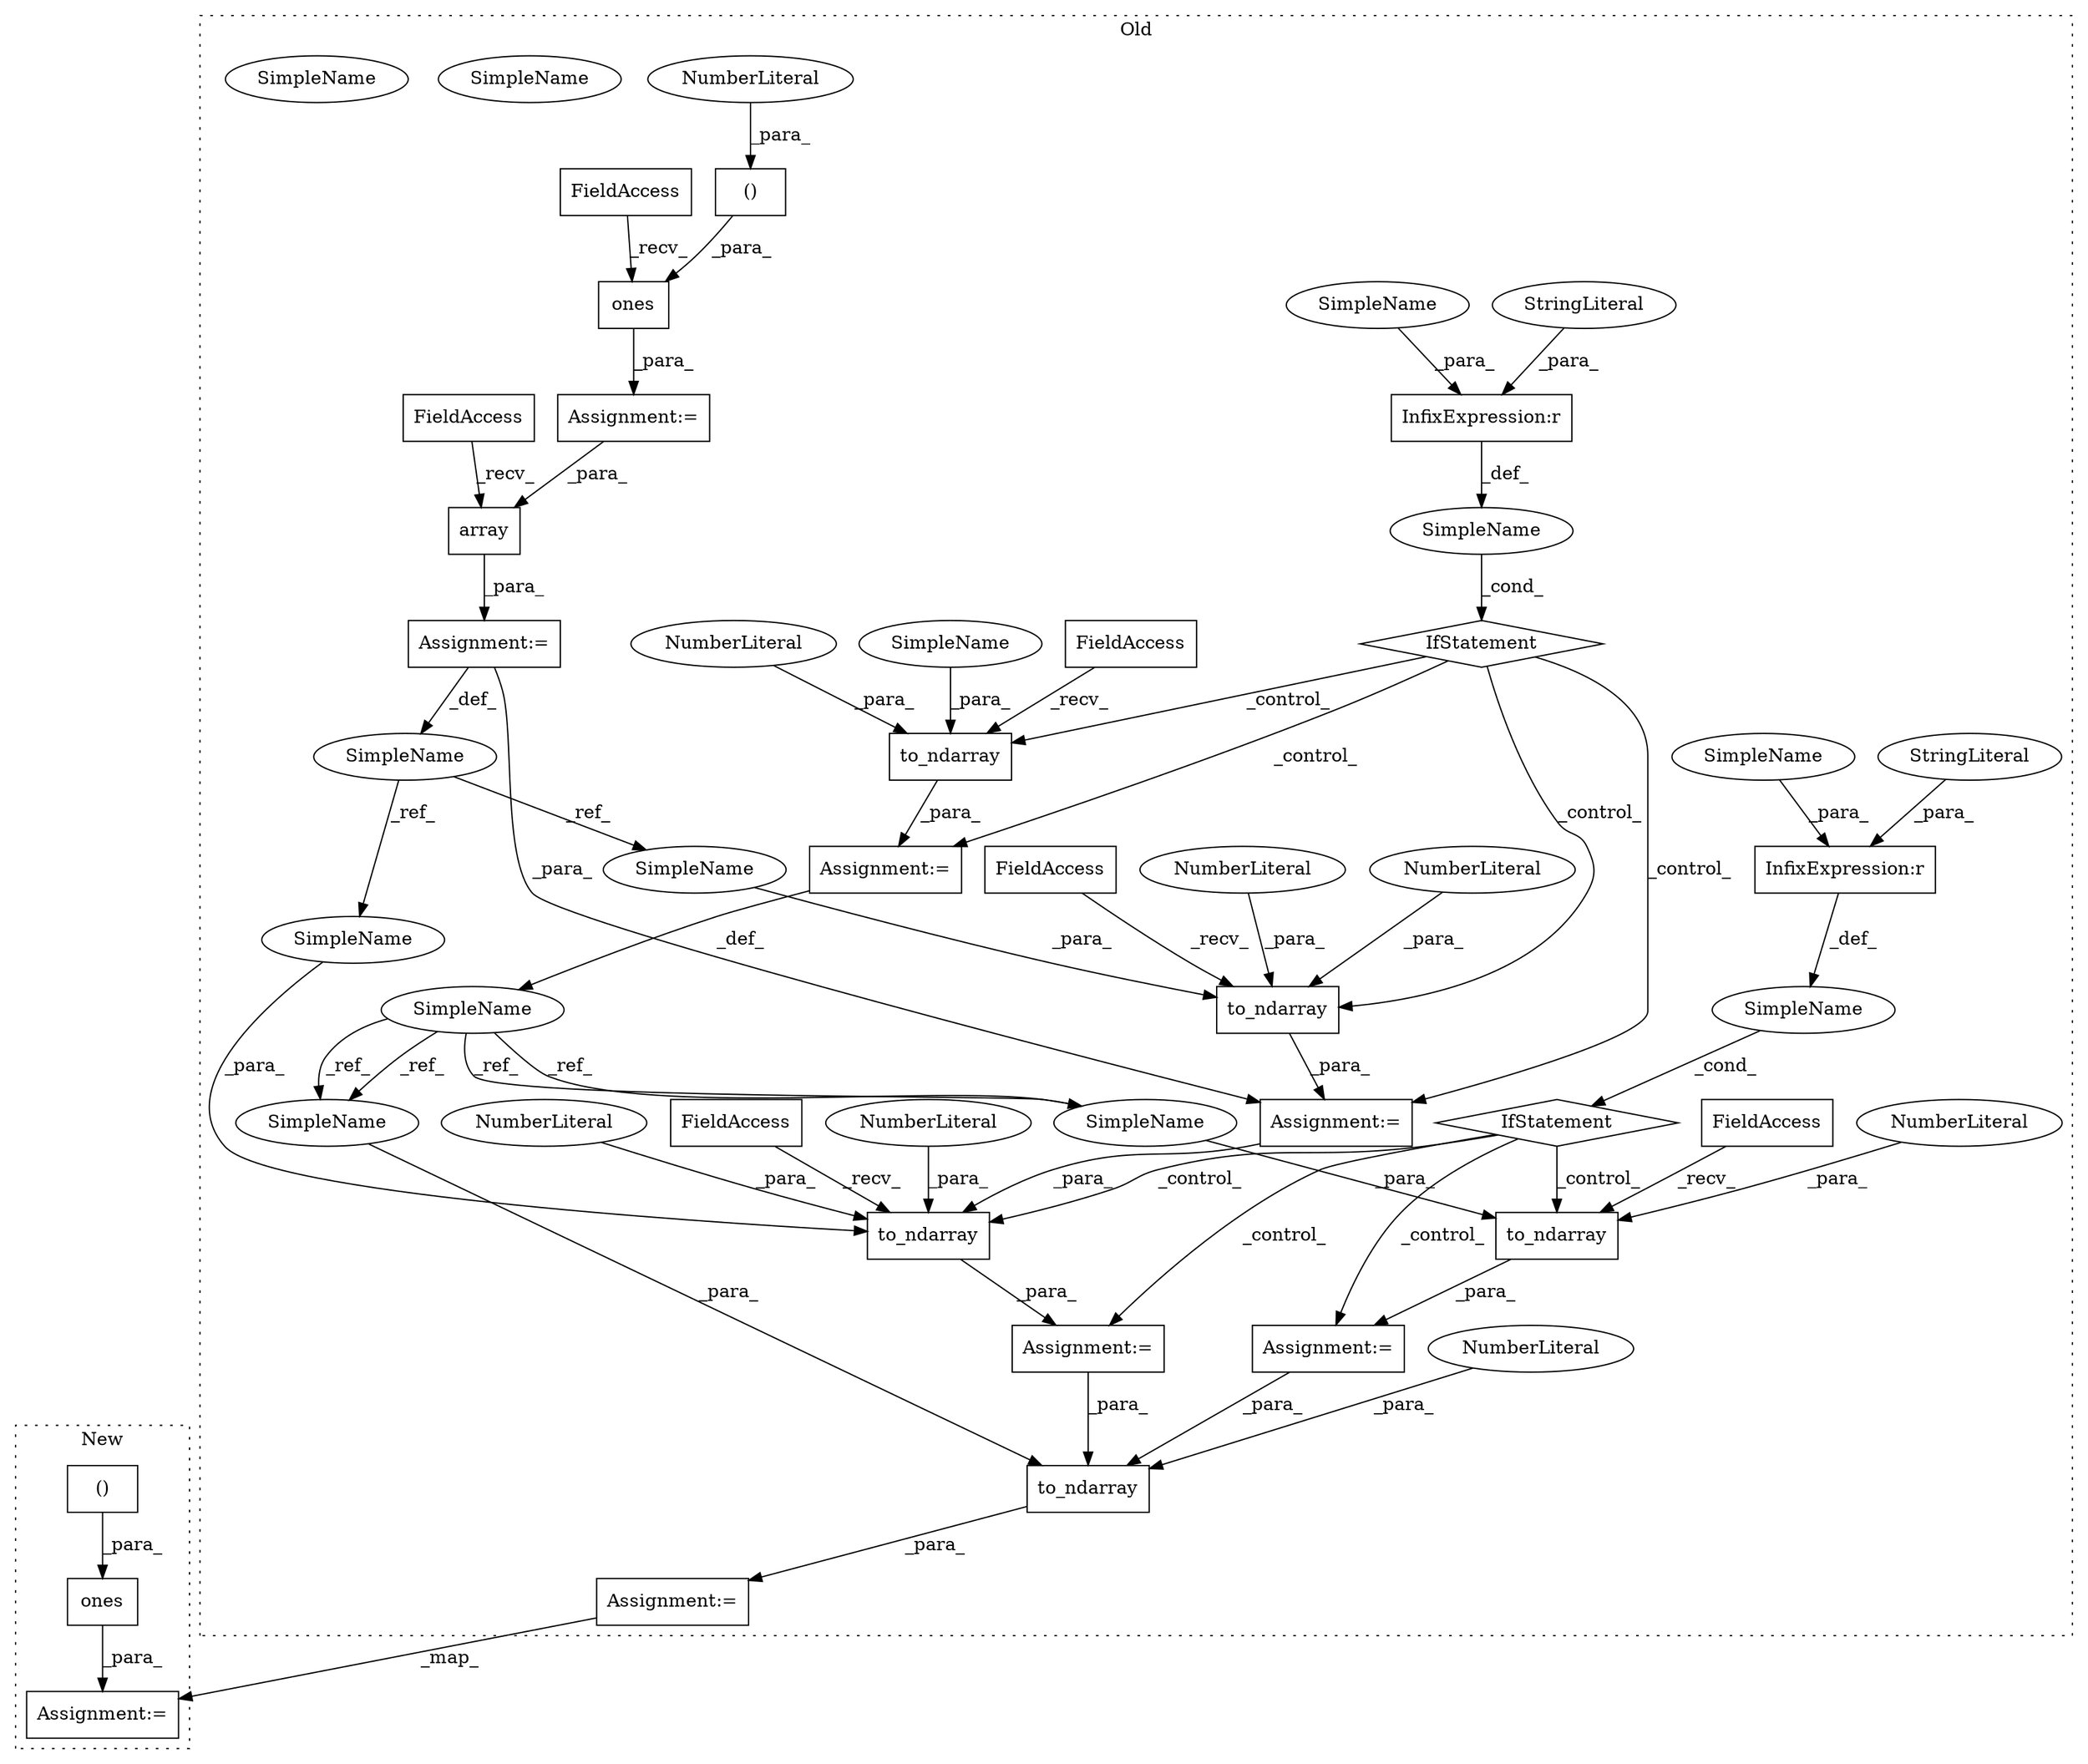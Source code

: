 digraph G {
subgraph cluster0 {
1 [label="to_ndarray" a="32" s="3361,3383" l="11,1" shape="box"];
3 [label="NumberLiteral" a="34" s="3380" l="1" shape="ellipse"];
4 [label="FieldAccess" a="22" s="3343" l="9" shape="box"];
5 [label="Assignment:=" a="7" s="3342" l="1" shape="box"];
6 [label="Assignment:=" a="7" s="3488" l="1" shape="box"];
7 [label="to_ndarray" a="32" s="3507,3529" l="11,1" shape="box"];
8 [label="NumberLiteral" a="34" s="3528" l="1" shape="ellipse"];
9 [label="FieldAccess" a="22" s="3489" l="9" shape="box"];
10 [label="NumberLiteral" a="34" s="3526" l="1" shape="ellipse"];
11 [label="Assignment:=" a="7" s="4797" l="1" shape="box"];
13 [label="Assignment:=" a="7" s="3396" l="1" shape="box"];
14 [label="()" a="106" s="3197" l="22" shape="box"];
15 [label="NumberLiteral" a="34" s="3218" l="1" shape="ellipse"];
16 [label="InfixExpression:r" a="27" s="3313" l="4" shape="box"];
17 [label="NumberLiteral" a="34" s="3382" l="1" shape="ellipse"];
18 [label="InfixExpression:r" a="27" s="3459" l="4" shape="box"];
19 [label="array" a="32" s="3259,3272" l="6,1" shape="box"];
20 [label="FieldAccess" a="22" s="3241" l="9" shape="box"];
21 [label="IfStatement" a="25" s="3299,3325" l="4,2" shape="diamond"];
22 [label="ones" a="32" s="3185,3219" l="12,2" shape="box"];
23 [label="FieldAccess" a="22" s="3167" l="9" shape="box"];
24 [label="IfStatement" a="25" s="3445,3471" l="4,2" shape="diamond"];
26 [label="SimpleName" a="42" s="3233" l="7" shape="ellipse"];
27 [label="SimpleName" a="42" s="" l="" shape="ellipse"];
28 [label="SimpleName" a="42" s="" l="" shape="ellipse"];
29 [label="StringLiteral" a="45" s="3463" l="8" shape="ellipse"];
30 [label="Assignment:=" a="7" s="3166" l="1" shape="box"];
31 [label="StringLiteral" a="45" s="3317" l="8" shape="ellipse"];
32 [label="Assignment:=" a="7" s="3240" l="1" shape="box"];
33 [label="Assignment:=" a="7" s="3542" l="1" shape="box"];
34 [label="to_ndarray" a="32" s="3415,3432" l="11,1" shape="box"];
35 [label="NumberLiteral" a="34" s="3431" l="1" shape="ellipse"];
36 [label="FieldAccess" a="22" s="3397" l="9" shape="box"];
37 [label="to_ndarray" a="32" s="4816,4833" l="11,1" shape="box"];
38 [label="NumberLiteral" a="34" s="4832" l="1" shape="ellipse"];
39 [label="SimpleName" a="42" s="3392" l="4" shape="ellipse"];
40 [label="to_ndarray" a="32" s="3561,3578" l="11,1" shape="box"];
41 [label="NumberLiteral" a="34" s="3577" l="1" shape="ellipse"];
42 [label="FieldAccess" a="22" s="3543" l="9" shape="box"];
43 [label="SimpleName" a="42" s="3372" l="7" shape="ellipse"];
44 [label="SimpleName" a="42" s="3518" l="7" shape="ellipse"];
45 [label="SimpleName" a="42" s="4827" l="4" shape="ellipse"];
46 [label="SimpleName" a="42" s="3572" l="4" shape="ellipse"];
47 [label="SimpleName" a="42" s="3303" l="10" shape="ellipse"];
48 [label="SimpleName" a="42" s="3449" l="10" shape="ellipse"];
49 [label="SimpleName" a="42" s="3572" l="4" shape="ellipse"];
50 [label="SimpleName" a="42" s="4827" l="4" shape="ellipse"];
51 [label="SimpleName" a="42" s="3426" l="4" shape="ellipse"];
label = "Old";
style="dotted";
}
subgraph cluster1 {
2 [label="()" a="106" s="3151" l="32" shape="box"];
12 [label="Assignment:=" a="7" s="3120" l="1" shape="box"];
25 [label="ones" a="32" s="3139,3183" l="12,2" shape="box"];
label = "New";
style="dotted";
}
1 -> 5 [label="_para_"];
2 -> 25 [label="_para_"];
3 -> 1 [label="_para_"];
4 -> 1 [label="_recv_"];
5 -> 7 [label="_para_"];
6 -> 37 [label="_para_"];
7 -> 6 [label="_para_"];
8 -> 7 [label="_para_"];
9 -> 7 [label="_recv_"];
10 -> 7 [label="_para_"];
11 -> 12 [label="_map_"];
13 -> 39 [label="_def_"];
14 -> 22 [label="_para_"];
15 -> 14 [label="_para_"];
16 -> 28 [label="_def_"];
17 -> 1 [label="_para_"];
18 -> 27 [label="_def_"];
19 -> 32 [label="_para_"];
20 -> 19 [label="_recv_"];
21 -> 1 [label="_control_"];
21 -> 5 [label="_control_"];
21 -> 34 [label="_control_"];
21 -> 13 [label="_control_"];
22 -> 30 [label="_para_"];
23 -> 22 [label="_recv_"];
24 -> 33 [label="_control_"];
24 -> 40 [label="_control_"];
24 -> 6 [label="_control_"];
24 -> 7 [label="_control_"];
25 -> 12 [label="_para_"];
26 -> 44 [label="_ref_"];
26 -> 43 [label="_ref_"];
27 -> 24 [label="_cond_"];
28 -> 21 [label="_cond_"];
29 -> 18 [label="_para_"];
30 -> 19 [label="_para_"];
31 -> 16 [label="_para_"];
32 -> 26 [label="_def_"];
32 -> 5 [label="_para_"];
33 -> 37 [label="_para_"];
34 -> 13 [label="_para_"];
35 -> 34 [label="_para_"];
36 -> 34 [label="_recv_"];
37 -> 11 [label="_para_"];
38 -> 37 [label="_para_"];
39 -> 50 [label="_ref_"];
39 -> 49 [label="_ref_"];
39 -> 49 [label="_ref_"];
39 -> 50 [label="_ref_"];
40 -> 33 [label="_para_"];
41 -> 40 [label="_para_"];
42 -> 40 [label="_recv_"];
43 -> 1 [label="_para_"];
44 -> 7 [label="_para_"];
47 -> 16 [label="_para_"];
48 -> 18 [label="_para_"];
49 -> 40 [label="_para_"];
50 -> 37 [label="_para_"];
51 -> 34 [label="_para_"];
}